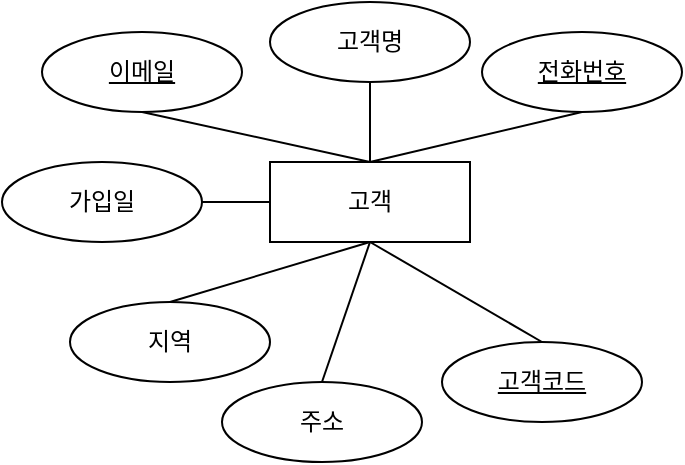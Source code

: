 <mxfile version="21.6.5" type="github">
  <diagram name="페이지-1" id="fw00KT8Gi9KflS2xxoFm">
    <mxGraphModel dx="870" dy="499" grid="1" gridSize="10" guides="1" tooltips="1" connect="1" arrows="1" fold="1" page="1" pageScale="1" pageWidth="827" pageHeight="1169" math="0" shadow="0">
      <root>
        <mxCell id="0" />
        <mxCell id="1" parent="0" />
        <mxCell id="w0SxSZEbC_f8xbL9rCBl-9" value="고객" style="whiteSpace=wrap;html=1;align=center;" vertex="1" parent="1">
          <mxGeometry x="364" y="610" width="100" height="40" as="geometry" />
        </mxCell>
        <mxCell id="w0SxSZEbC_f8xbL9rCBl-11" value="고객명" style="ellipse;whiteSpace=wrap;html=1;align=center;" vertex="1" parent="1">
          <mxGeometry x="364" y="530" width="100" height="40" as="geometry" />
        </mxCell>
        <mxCell id="w0SxSZEbC_f8xbL9rCBl-13" value="" style="endArrow=none;html=1;rounded=0;exitX=0.5;exitY=1;exitDx=0;exitDy=0;entryX=0.5;entryY=0;entryDx=0;entryDy=0;" edge="1" parent="1" source="w0SxSZEbC_f8xbL9rCBl-11" target="w0SxSZEbC_f8xbL9rCBl-9">
          <mxGeometry relative="1" as="geometry">
            <mxPoint x="364" y="559.66" as="sourcePoint" />
            <mxPoint x="460" y="580" as="targetPoint" />
          </mxGeometry>
        </mxCell>
        <mxCell id="w0SxSZEbC_f8xbL9rCBl-14" value="&lt;u&gt;전화번호&lt;/u&gt;" style="ellipse;whiteSpace=wrap;html=1;align=center;" vertex="1" parent="1">
          <mxGeometry x="470" y="545" width="100" height="40" as="geometry" />
        </mxCell>
        <mxCell id="w0SxSZEbC_f8xbL9rCBl-15" value="" style="endArrow=none;html=1;rounded=0;entryX=0.5;entryY=1;entryDx=0;entryDy=0;exitX=0.5;exitY=0;exitDx=0;exitDy=0;" edge="1" parent="1" source="w0SxSZEbC_f8xbL9rCBl-9" target="w0SxSZEbC_f8xbL9rCBl-14">
          <mxGeometry relative="1" as="geometry">
            <mxPoint x="310" y="670" as="sourcePoint" />
            <mxPoint x="470" y="670" as="targetPoint" />
          </mxGeometry>
        </mxCell>
        <mxCell id="w0SxSZEbC_f8xbL9rCBl-17" value="&lt;u&gt;이메일&lt;/u&gt;" style="ellipse;whiteSpace=wrap;html=1;align=center;" vertex="1" parent="1">
          <mxGeometry x="250" y="545" width="100" height="40" as="geometry" />
        </mxCell>
        <mxCell id="w0SxSZEbC_f8xbL9rCBl-18" value="주소" style="ellipse;whiteSpace=wrap;html=1;align=center;" vertex="1" parent="1">
          <mxGeometry x="340" y="720" width="100" height="40" as="geometry" />
        </mxCell>
        <mxCell id="w0SxSZEbC_f8xbL9rCBl-19" value="지역" style="ellipse;whiteSpace=wrap;html=1;align=center;" vertex="1" parent="1">
          <mxGeometry x="264" y="680" width="100" height="40" as="geometry" />
        </mxCell>
        <mxCell id="w0SxSZEbC_f8xbL9rCBl-20" value="가입일" style="ellipse;whiteSpace=wrap;html=1;align=center;" vertex="1" parent="1">
          <mxGeometry x="230" y="610" width="100" height="40" as="geometry" />
        </mxCell>
        <mxCell id="w0SxSZEbC_f8xbL9rCBl-22" value="" style="endArrow=none;html=1;rounded=0;entryX=0;entryY=0.5;entryDx=0;entryDy=0;exitX=1;exitY=0.5;exitDx=0;exitDy=0;" edge="1" parent="1" source="w0SxSZEbC_f8xbL9rCBl-20" target="w0SxSZEbC_f8xbL9rCBl-9">
          <mxGeometry relative="1" as="geometry">
            <mxPoint x="310" y="670" as="sourcePoint" />
            <mxPoint x="470" y="670" as="targetPoint" />
          </mxGeometry>
        </mxCell>
        <mxCell id="w0SxSZEbC_f8xbL9rCBl-23" value="" style="endArrow=none;html=1;rounded=0;entryX=0.5;entryY=0;entryDx=0;entryDy=0;exitX=0.5;exitY=1;exitDx=0;exitDy=0;" edge="1" parent="1" source="w0SxSZEbC_f8xbL9rCBl-9" target="w0SxSZEbC_f8xbL9rCBl-19">
          <mxGeometry relative="1" as="geometry">
            <mxPoint x="310" y="670" as="sourcePoint" />
            <mxPoint x="470" y="670" as="targetPoint" />
          </mxGeometry>
        </mxCell>
        <mxCell id="w0SxSZEbC_f8xbL9rCBl-24" value="" style="endArrow=none;html=1;rounded=0;exitX=0.5;exitY=1;exitDx=0;exitDy=0;entryX=0.5;entryY=0;entryDx=0;entryDy=0;" edge="1" parent="1" source="w0SxSZEbC_f8xbL9rCBl-17" target="w0SxSZEbC_f8xbL9rCBl-9">
          <mxGeometry relative="1" as="geometry">
            <mxPoint x="310" y="670" as="sourcePoint" />
            <mxPoint x="470" y="670" as="targetPoint" />
          </mxGeometry>
        </mxCell>
        <mxCell id="w0SxSZEbC_f8xbL9rCBl-27" value="" style="endArrow=none;html=1;rounded=0;exitX=0.5;exitY=1;exitDx=0;exitDy=0;entryX=0.5;entryY=0;entryDx=0;entryDy=0;" edge="1" parent="1" source="w0SxSZEbC_f8xbL9rCBl-9" target="w0SxSZEbC_f8xbL9rCBl-18">
          <mxGeometry relative="1" as="geometry">
            <mxPoint x="310" y="670" as="sourcePoint" />
            <mxPoint x="470" y="670" as="targetPoint" />
          </mxGeometry>
        </mxCell>
        <mxCell id="w0SxSZEbC_f8xbL9rCBl-28" value="&lt;u&gt;고객코드&lt;/u&gt;" style="ellipse;whiteSpace=wrap;html=1;align=center;" vertex="1" parent="1">
          <mxGeometry x="450" y="700" width="100" height="40" as="geometry" />
        </mxCell>
        <mxCell id="w0SxSZEbC_f8xbL9rCBl-29" value="" style="endArrow=none;html=1;rounded=0;exitX=0.5;exitY=1;exitDx=0;exitDy=0;entryX=0.5;entryY=0;entryDx=0;entryDy=0;" edge="1" parent="1" source="w0SxSZEbC_f8xbL9rCBl-9" target="w0SxSZEbC_f8xbL9rCBl-28">
          <mxGeometry relative="1" as="geometry">
            <mxPoint x="400" y="670" as="sourcePoint" />
            <mxPoint x="510" y="680" as="targetPoint" />
          </mxGeometry>
        </mxCell>
      </root>
    </mxGraphModel>
  </diagram>
</mxfile>
